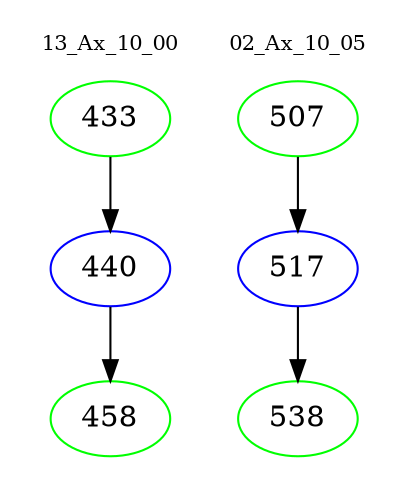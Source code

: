 digraph{
subgraph cluster_0 {
color = white
label = "13_Ax_10_00";
fontsize=10;
T0_433 [label="433", color="green"]
T0_433 -> T0_440 [color="black"]
T0_440 [label="440", color="blue"]
T0_440 -> T0_458 [color="black"]
T0_458 [label="458", color="green"]
}
subgraph cluster_1 {
color = white
label = "02_Ax_10_05";
fontsize=10;
T1_507 [label="507", color="green"]
T1_507 -> T1_517 [color="black"]
T1_517 [label="517", color="blue"]
T1_517 -> T1_538 [color="black"]
T1_538 [label="538", color="green"]
}
}
